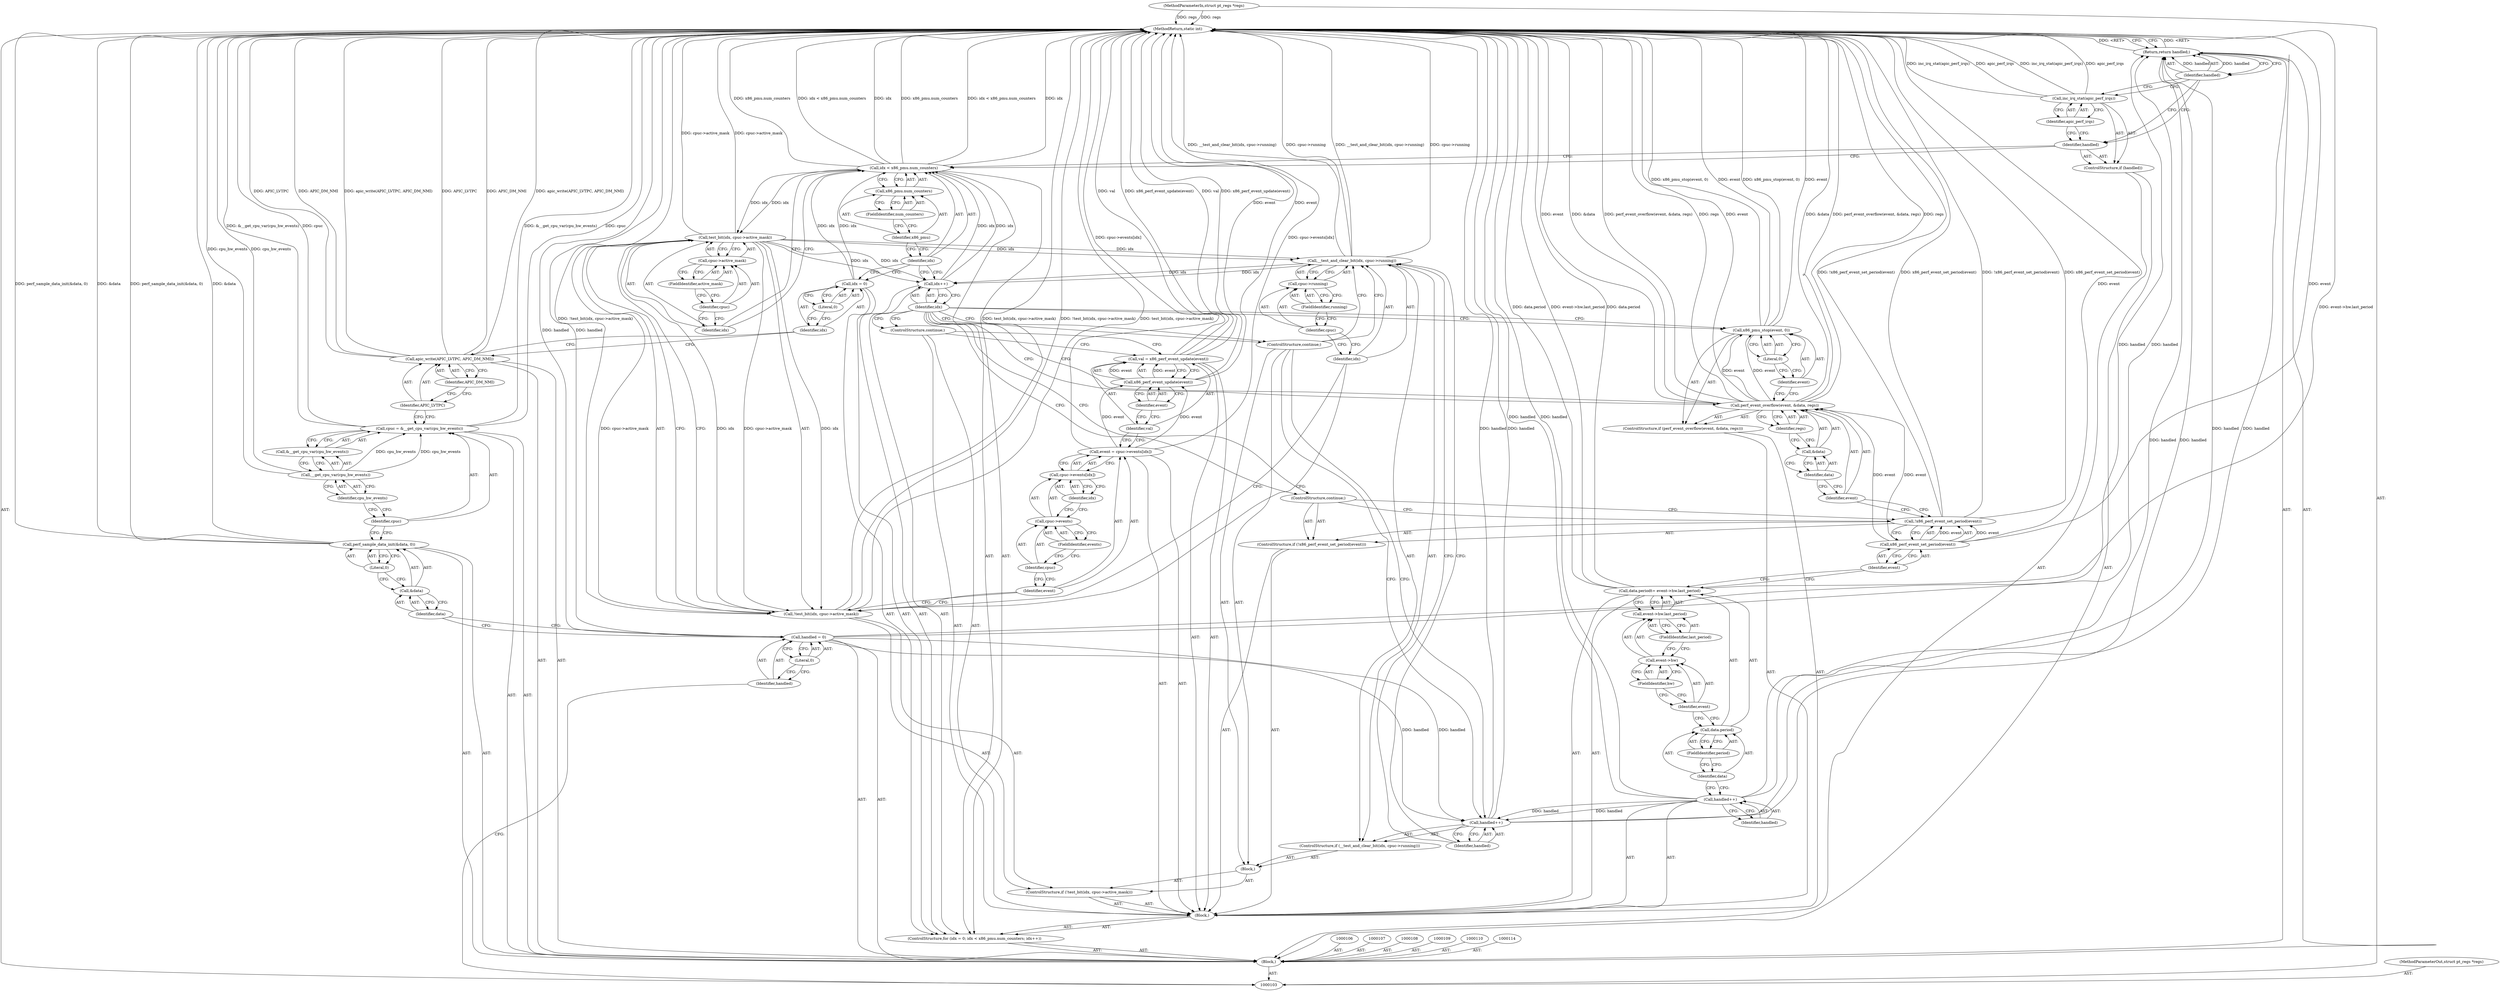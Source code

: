 digraph "0_linux_a8b0ca17b80e92faab46ee7179ba9e99ccb61233_45" {
"1000199" [label="(MethodReturn,static int)"];
"1000104" [label="(MethodParameterIn,struct pt_regs *regs)"];
"1000294" [label="(MethodParameterOut,struct pt_regs *regs)"];
"1000119" [label="(Call,cpuc = &__get_cpu_var(cpu_hw_events))"];
"1000120" [label="(Identifier,cpuc)"];
"1000123" [label="(Identifier,cpu_hw_events)"];
"1000121" [label="(Call,&__get_cpu_var(cpu_hw_events))"];
"1000122" [label="(Call,__get_cpu_var(cpu_hw_events))"];
"1000105" [label="(Block,)"];
"1000124" [label="(Call,apic_write(APIC_LVTPC, APIC_DM_NMI))"];
"1000125" [label="(Identifier,APIC_LVTPC)"];
"1000126" [label="(Identifier,APIC_DM_NMI)"];
"1000127" [label="(ControlStructure,for (idx = 0; idx < x86_pmu.num_counters; idx++))"];
"1000130" [label="(Literal,0)"];
"1000131" [label="(Call,idx < x86_pmu.num_counters)"];
"1000132" [label="(Identifier,idx)"];
"1000133" [label="(Call,x86_pmu.num_counters)"];
"1000134" [label="(Identifier,x86_pmu)"];
"1000135" [label="(FieldIdentifier,num_counters)"];
"1000136" [label="(Call,idx++)"];
"1000137" [label="(Identifier,idx)"];
"1000138" [label="(Block,)"];
"1000128" [label="(Call,idx = 0)"];
"1000129" [label="(Identifier,idx)"];
"1000142" [label="(Identifier,idx)"];
"1000139" [label="(ControlStructure,if (!test_bit(idx, cpuc->active_mask)))"];
"1000143" [label="(Call,cpuc->active_mask)"];
"1000144" [label="(Identifier,cpuc)"];
"1000145" [label="(FieldIdentifier,active_mask)"];
"1000146" [label="(Block,)"];
"1000140" [label="(Call,!test_bit(idx, cpuc->active_mask))"];
"1000141" [label="(Call,test_bit(idx, cpuc->active_mask))"];
"1000149" [label="(Identifier,idx)"];
"1000147" [label="(ControlStructure,if (__test_and_clear_bit(idx, cpuc->running)))"];
"1000150" [label="(Call,cpuc->running)"];
"1000151" [label="(Identifier,cpuc)"];
"1000152" [label="(FieldIdentifier,running)"];
"1000148" [label="(Call,__test_and_clear_bit(idx, cpuc->running))"];
"1000153" [label="(Call,handled++)"];
"1000154" [label="(Identifier,handled)"];
"1000155" [label="(ControlStructure,continue;)"];
"1000158" [label="(Call,cpuc->events[idx])"];
"1000159" [label="(Call,cpuc->events)"];
"1000160" [label="(Identifier,cpuc)"];
"1000161" [label="(FieldIdentifier,events)"];
"1000156" [label="(Call,event = cpuc->events[idx])"];
"1000157" [label="(Identifier,event)"];
"1000162" [label="(Identifier,idx)"];
"1000163" [label="(Call,val = x86_perf_event_update(event))"];
"1000164" [label="(Identifier,val)"];
"1000166" [label="(Identifier,event)"];
"1000165" [label="(Call,x86_perf_event_update(event))"];
"1000167" [label="(ControlStructure,continue;)"];
"1000168" [label="(Call,handled++)"];
"1000169" [label="(Identifier,handled)"];
"1000174" [label="(Call,event->hw.last_period)"];
"1000175" [label="(Call,event->hw)"];
"1000176" [label="(Identifier,event)"];
"1000170" [label="(Call,data.period\t= event->hw.last_period)"];
"1000171" [label="(Call,data.period)"];
"1000172" [label="(Identifier,data)"];
"1000177" [label="(FieldIdentifier,hw)"];
"1000178" [label="(FieldIdentifier,last_period)"];
"1000173" [label="(FieldIdentifier,period)"];
"1000179" [label="(ControlStructure,if (!x86_perf_event_set_period(event)))"];
"1000182" [label="(Identifier,event)"];
"1000180" [label="(Call,!x86_perf_event_set_period(event))"];
"1000181" [label="(Call,x86_perf_event_set_period(event))"];
"1000183" [label="(ControlStructure,continue;)"];
"1000184" [label="(ControlStructure,if (perf_event_overflow(event, &data, regs)))"];
"1000186" [label="(Identifier,event)"];
"1000187" [label="(Call,&data)"];
"1000188" [label="(Identifier,data)"];
"1000189" [label="(Identifier,regs)"];
"1000185" [label="(Call,perf_event_overflow(event, &data, regs))"];
"1000191" [label="(Identifier,event)"];
"1000192" [label="(Literal,0)"];
"1000190" [label="(Call,x86_pmu_stop(event, 0))"];
"1000193" [label="(ControlStructure,if (handled))"];
"1000194" [label="(Identifier,handled)"];
"1000196" [label="(Identifier,apic_perf_irqs)"];
"1000195" [label="(Call,inc_irq_stat(apic_perf_irqs))"];
"1000197" [label="(Return,return handled;)"];
"1000198" [label="(Identifier,handled)"];
"1000111" [label="(Call,handled = 0)"];
"1000112" [label="(Identifier,handled)"];
"1000113" [label="(Literal,0)"];
"1000115" [label="(Call,perf_sample_data_init(&data, 0))"];
"1000116" [label="(Call,&data)"];
"1000117" [label="(Identifier,data)"];
"1000118" [label="(Literal,0)"];
"1000199" -> "1000103"  [label="AST: "];
"1000199" -> "1000197"  [label="CFG: "];
"1000197" -> "1000199"  [label="DDG: <RET>"];
"1000181" -> "1000199"  [label="DDG: event"];
"1000185" -> "1000199"  [label="DDG: &data"];
"1000185" -> "1000199"  [label="DDG: perf_event_overflow(event, &data, regs)"];
"1000185" -> "1000199"  [label="DDG: regs"];
"1000185" -> "1000199"  [label="DDG: event"];
"1000124" -> "1000199"  [label="DDG: APIC_LVTPC"];
"1000124" -> "1000199"  [label="DDG: APIC_DM_NMI"];
"1000124" -> "1000199"  [label="DDG: apic_write(APIC_LVTPC, APIC_DM_NMI)"];
"1000104" -> "1000199"  [label="DDG: regs"];
"1000156" -> "1000199"  [label="DDG: cpuc->events[idx]"];
"1000180" -> "1000199"  [label="DDG: x86_perf_event_set_period(event)"];
"1000180" -> "1000199"  [label="DDG: !x86_perf_event_set_period(event)"];
"1000148" -> "1000199"  [label="DDG: __test_and_clear_bit(idx, cpuc->running)"];
"1000148" -> "1000199"  [label="DDG: cpuc->running"];
"1000153" -> "1000199"  [label="DDG: handled"];
"1000119" -> "1000199"  [label="DDG: cpuc"];
"1000119" -> "1000199"  [label="DDG: &__get_cpu_var(cpu_hw_events)"];
"1000170" -> "1000199"  [label="DDG: event->hw.last_period"];
"1000170" -> "1000199"  [label="DDG: data.period"];
"1000163" -> "1000199"  [label="DDG: val"];
"1000163" -> "1000199"  [label="DDG: x86_perf_event_update(event)"];
"1000168" -> "1000199"  [label="DDG: handled"];
"1000190" -> "1000199"  [label="DDG: x86_pmu_stop(event, 0)"];
"1000190" -> "1000199"  [label="DDG: event"];
"1000122" -> "1000199"  [label="DDG: cpu_hw_events"];
"1000131" -> "1000199"  [label="DDG: idx"];
"1000131" -> "1000199"  [label="DDG: x86_pmu.num_counters"];
"1000131" -> "1000199"  [label="DDG: idx < x86_pmu.num_counters"];
"1000140" -> "1000199"  [label="DDG: test_bit(idx, cpuc->active_mask)"];
"1000140" -> "1000199"  [label="DDG: !test_bit(idx, cpuc->active_mask)"];
"1000165" -> "1000199"  [label="DDG: event"];
"1000195" -> "1000199"  [label="DDG: inc_irq_stat(apic_perf_irqs)"];
"1000195" -> "1000199"  [label="DDG: apic_perf_irqs"];
"1000115" -> "1000199"  [label="DDG: perf_sample_data_init(&data, 0)"];
"1000115" -> "1000199"  [label="DDG: &data"];
"1000111" -> "1000199"  [label="DDG: handled"];
"1000141" -> "1000199"  [label="DDG: cpuc->active_mask"];
"1000104" -> "1000103"  [label="AST: "];
"1000104" -> "1000199"  [label="DDG: regs"];
"1000294" -> "1000103"  [label="AST: "];
"1000119" -> "1000105"  [label="AST: "];
"1000119" -> "1000121"  [label="CFG: "];
"1000120" -> "1000119"  [label="AST: "];
"1000121" -> "1000119"  [label="AST: "];
"1000125" -> "1000119"  [label="CFG: "];
"1000119" -> "1000199"  [label="DDG: cpuc"];
"1000119" -> "1000199"  [label="DDG: &__get_cpu_var(cpu_hw_events)"];
"1000122" -> "1000119"  [label="DDG: cpu_hw_events"];
"1000120" -> "1000119"  [label="AST: "];
"1000120" -> "1000115"  [label="CFG: "];
"1000123" -> "1000120"  [label="CFG: "];
"1000123" -> "1000122"  [label="AST: "];
"1000123" -> "1000120"  [label="CFG: "];
"1000122" -> "1000123"  [label="CFG: "];
"1000121" -> "1000119"  [label="AST: "];
"1000121" -> "1000122"  [label="CFG: "];
"1000122" -> "1000121"  [label="AST: "];
"1000119" -> "1000121"  [label="CFG: "];
"1000122" -> "1000121"  [label="AST: "];
"1000122" -> "1000123"  [label="CFG: "];
"1000123" -> "1000122"  [label="AST: "];
"1000121" -> "1000122"  [label="CFG: "];
"1000122" -> "1000199"  [label="DDG: cpu_hw_events"];
"1000122" -> "1000119"  [label="DDG: cpu_hw_events"];
"1000105" -> "1000103"  [label="AST: "];
"1000106" -> "1000105"  [label="AST: "];
"1000107" -> "1000105"  [label="AST: "];
"1000108" -> "1000105"  [label="AST: "];
"1000109" -> "1000105"  [label="AST: "];
"1000110" -> "1000105"  [label="AST: "];
"1000111" -> "1000105"  [label="AST: "];
"1000114" -> "1000105"  [label="AST: "];
"1000115" -> "1000105"  [label="AST: "];
"1000119" -> "1000105"  [label="AST: "];
"1000124" -> "1000105"  [label="AST: "];
"1000127" -> "1000105"  [label="AST: "];
"1000193" -> "1000105"  [label="AST: "];
"1000197" -> "1000105"  [label="AST: "];
"1000124" -> "1000105"  [label="AST: "];
"1000124" -> "1000126"  [label="CFG: "];
"1000125" -> "1000124"  [label="AST: "];
"1000126" -> "1000124"  [label="AST: "];
"1000129" -> "1000124"  [label="CFG: "];
"1000124" -> "1000199"  [label="DDG: APIC_LVTPC"];
"1000124" -> "1000199"  [label="DDG: APIC_DM_NMI"];
"1000124" -> "1000199"  [label="DDG: apic_write(APIC_LVTPC, APIC_DM_NMI)"];
"1000125" -> "1000124"  [label="AST: "];
"1000125" -> "1000119"  [label="CFG: "];
"1000126" -> "1000125"  [label="CFG: "];
"1000126" -> "1000124"  [label="AST: "];
"1000126" -> "1000125"  [label="CFG: "];
"1000124" -> "1000126"  [label="CFG: "];
"1000127" -> "1000105"  [label="AST: "];
"1000128" -> "1000127"  [label="AST: "];
"1000131" -> "1000127"  [label="AST: "];
"1000136" -> "1000127"  [label="AST: "];
"1000138" -> "1000127"  [label="AST: "];
"1000130" -> "1000128"  [label="AST: "];
"1000130" -> "1000129"  [label="CFG: "];
"1000128" -> "1000130"  [label="CFG: "];
"1000131" -> "1000127"  [label="AST: "];
"1000131" -> "1000133"  [label="CFG: "];
"1000132" -> "1000131"  [label="AST: "];
"1000133" -> "1000131"  [label="AST: "];
"1000142" -> "1000131"  [label="CFG: "];
"1000194" -> "1000131"  [label="CFG: "];
"1000131" -> "1000199"  [label="DDG: idx"];
"1000131" -> "1000199"  [label="DDG: x86_pmu.num_counters"];
"1000131" -> "1000199"  [label="DDG: idx < x86_pmu.num_counters"];
"1000128" -> "1000131"  [label="DDG: idx"];
"1000136" -> "1000131"  [label="DDG: idx"];
"1000131" -> "1000141"  [label="DDG: idx"];
"1000132" -> "1000131"  [label="AST: "];
"1000132" -> "1000128"  [label="CFG: "];
"1000132" -> "1000136"  [label="CFG: "];
"1000134" -> "1000132"  [label="CFG: "];
"1000133" -> "1000131"  [label="AST: "];
"1000133" -> "1000135"  [label="CFG: "];
"1000134" -> "1000133"  [label="AST: "];
"1000135" -> "1000133"  [label="AST: "];
"1000131" -> "1000133"  [label="CFG: "];
"1000134" -> "1000133"  [label="AST: "];
"1000134" -> "1000132"  [label="CFG: "];
"1000135" -> "1000134"  [label="CFG: "];
"1000135" -> "1000133"  [label="AST: "];
"1000135" -> "1000134"  [label="CFG: "];
"1000133" -> "1000135"  [label="CFG: "];
"1000136" -> "1000127"  [label="AST: "];
"1000136" -> "1000137"  [label="CFG: "];
"1000137" -> "1000136"  [label="AST: "];
"1000132" -> "1000136"  [label="CFG: "];
"1000136" -> "1000131"  [label="DDG: idx"];
"1000141" -> "1000136"  [label="DDG: idx"];
"1000148" -> "1000136"  [label="DDG: idx"];
"1000137" -> "1000136"  [label="AST: "];
"1000137" -> "1000155"  [label="CFG: "];
"1000137" -> "1000167"  [label="CFG: "];
"1000137" -> "1000183"  [label="CFG: "];
"1000137" -> "1000190"  [label="CFG: "];
"1000137" -> "1000185"  [label="CFG: "];
"1000136" -> "1000137"  [label="CFG: "];
"1000138" -> "1000127"  [label="AST: "];
"1000139" -> "1000138"  [label="AST: "];
"1000156" -> "1000138"  [label="AST: "];
"1000163" -> "1000138"  [label="AST: "];
"1000167" -> "1000138"  [label="AST: "];
"1000168" -> "1000138"  [label="AST: "];
"1000170" -> "1000138"  [label="AST: "];
"1000179" -> "1000138"  [label="AST: "];
"1000184" -> "1000138"  [label="AST: "];
"1000128" -> "1000127"  [label="AST: "];
"1000128" -> "1000130"  [label="CFG: "];
"1000129" -> "1000128"  [label="AST: "];
"1000130" -> "1000128"  [label="AST: "];
"1000132" -> "1000128"  [label="CFG: "];
"1000128" -> "1000131"  [label="DDG: idx"];
"1000129" -> "1000128"  [label="AST: "];
"1000129" -> "1000124"  [label="CFG: "];
"1000130" -> "1000129"  [label="CFG: "];
"1000142" -> "1000141"  [label="AST: "];
"1000142" -> "1000131"  [label="CFG: "];
"1000144" -> "1000142"  [label="CFG: "];
"1000139" -> "1000138"  [label="AST: "];
"1000140" -> "1000139"  [label="AST: "];
"1000146" -> "1000139"  [label="AST: "];
"1000143" -> "1000141"  [label="AST: "];
"1000143" -> "1000145"  [label="CFG: "];
"1000144" -> "1000143"  [label="AST: "];
"1000145" -> "1000143"  [label="AST: "];
"1000141" -> "1000143"  [label="CFG: "];
"1000144" -> "1000143"  [label="AST: "];
"1000144" -> "1000142"  [label="CFG: "];
"1000145" -> "1000144"  [label="CFG: "];
"1000145" -> "1000143"  [label="AST: "];
"1000145" -> "1000144"  [label="CFG: "];
"1000143" -> "1000145"  [label="CFG: "];
"1000146" -> "1000139"  [label="AST: "];
"1000147" -> "1000146"  [label="AST: "];
"1000155" -> "1000146"  [label="AST: "];
"1000140" -> "1000139"  [label="AST: "];
"1000140" -> "1000141"  [label="CFG: "];
"1000141" -> "1000140"  [label="AST: "];
"1000149" -> "1000140"  [label="CFG: "];
"1000157" -> "1000140"  [label="CFG: "];
"1000140" -> "1000199"  [label="DDG: test_bit(idx, cpuc->active_mask)"];
"1000140" -> "1000199"  [label="DDG: !test_bit(idx, cpuc->active_mask)"];
"1000141" -> "1000140"  [label="DDG: idx"];
"1000141" -> "1000140"  [label="DDG: cpuc->active_mask"];
"1000141" -> "1000140"  [label="AST: "];
"1000141" -> "1000143"  [label="CFG: "];
"1000142" -> "1000141"  [label="AST: "];
"1000143" -> "1000141"  [label="AST: "];
"1000140" -> "1000141"  [label="CFG: "];
"1000141" -> "1000199"  [label="DDG: cpuc->active_mask"];
"1000141" -> "1000136"  [label="DDG: idx"];
"1000141" -> "1000140"  [label="DDG: idx"];
"1000141" -> "1000140"  [label="DDG: cpuc->active_mask"];
"1000131" -> "1000141"  [label="DDG: idx"];
"1000141" -> "1000148"  [label="DDG: idx"];
"1000149" -> "1000148"  [label="AST: "];
"1000149" -> "1000140"  [label="CFG: "];
"1000151" -> "1000149"  [label="CFG: "];
"1000147" -> "1000146"  [label="AST: "];
"1000148" -> "1000147"  [label="AST: "];
"1000153" -> "1000147"  [label="AST: "];
"1000150" -> "1000148"  [label="AST: "];
"1000150" -> "1000152"  [label="CFG: "];
"1000151" -> "1000150"  [label="AST: "];
"1000152" -> "1000150"  [label="AST: "];
"1000148" -> "1000150"  [label="CFG: "];
"1000151" -> "1000150"  [label="AST: "];
"1000151" -> "1000149"  [label="CFG: "];
"1000152" -> "1000151"  [label="CFG: "];
"1000152" -> "1000150"  [label="AST: "];
"1000152" -> "1000151"  [label="CFG: "];
"1000150" -> "1000152"  [label="CFG: "];
"1000148" -> "1000147"  [label="AST: "];
"1000148" -> "1000150"  [label="CFG: "];
"1000149" -> "1000148"  [label="AST: "];
"1000150" -> "1000148"  [label="AST: "];
"1000154" -> "1000148"  [label="CFG: "];
"1000155" -> "1000148"  [label="CFG: "];
"1000148" -> "1000199"  [label="DDG: __test_and_clear_bit(idx, cpuc->running)"];
"1000148" -> "1000199"  [label="DDG: cpuc->running"];
"1000148" -> "1000136"  [label="DDG: idx"];
"1000141" -> "1000148"  [label="DDG: idx"];
"1000153" -> "1000147"  [label="AST: "];
"1000153" -> "1000154"  [label="CFG: "];
"1000154" -> "1000153"  [label="AST: "];
"1000155" -> "1000153"  [label="CFG: "];
"1000153" -> "1000199"  [label="DDG: handled"];
"1000168" -> "1000153"  [label="DDG: handled"];
"1000111" -> "1000153"  [label="DDG: handled"];
"1000153" -> "1000197"  [label="DDG: handled"];
"1000154" -> "1000153"  [label="AST: "];
"1000154" -> "1000148"  [label="CFG: "];
"1000153" -> "1000154"  [label="CFG: "];
"1000155" -> "1000146"  [label="AST: "];
"1000155" -> "1000153"  [label="CFG: "];
"1000155" -> "1000148"  [label="CFG: "];
"1000137" -> "1000155"  [label="CFG: "];
"1000158" -> "1000156"  [label="AST: "];
"1000158" -> "1000162"  [label="CFG: "];
"1000159" -> "1000158"  [label="AST: "];
"1000162" -> "1000158"  [label="AST: "];
"1000156" -> "1000158"  [label="CFG: "];
"1000159" -> "1000158"  [label="AST: "];
"1000159" -> "1000161"  [label="CFG: "];
"1000160" -> "1000159"  [label="AST: "];
"1000161" -> "1000159"  [label="AST: "];
"1000162" -> "1000159"  [label="CFG: "];
"1000160" -> "1000159"  [label="AST: "];
"1000160" -> "1000157"  [label="CFG: "];
"1000161" -> "1000160"  [label="CFG: "];
"1000161" -> "1000159"  [label="AST: "];
"1000161" -> "1000160"  [label="CFG: "];
"1000159" -> "1000161"  [label="CFG: "];
"1000156" -> "1000138"  [label="AST: "];
"1000156" -> "1000158"  [label="CFG: "];
"1000157" -> "1000156"  [label="AST: "];
"1000158" -> "1000156"  [label="AST: "];
"1000164" -> "1000156"  [label="CFG: "];
"1000156" -> "1000199"  [label="DDG: cpuc->events[idx]"];
"1000156" -> "1000165"  [label="DDG: event"];
"1000157" -> "1000156"  [label="AST: "];
"1000157" -> "1000140"  [label="CFG: "];
"1000160" -> "1000157"  [label="CFG: "];
"1000162" -> "1000158"  [label="AST: "];
"1000162" -> "1000159"  [label="CFG: "];
"1000158" -> "1000162"  [label="CFG: "];
"1000163" -> "1000138"  [label="AST: "];
"1000163" -> "1000165"  [label="CFG: "];
"1000164" -> "1000163"  [label="AST: "];
"1000165" -> "1000163"  [label="AST: "];
"1000167" -> "1000163"  [label="CFG: "];
"1000163" -> "1000199"  [label="DDG: val"];
"1000163" -> "1000199"  [label="DDG: x86_perf_event_update(event)"];
"1000165" -> "1000163"  [label="DDG: event"];
"1000164" -> "1000163"  [label="AST: "];
"1000164" -> "1000156"  [label="CFG: "];
"1000166" -> "1000164"  [label="CFG: "];
"1000166" -> "1000165"  [label="AST: "];
"1000166" -> "1000164"  [label="CFG: "];
"1000165" -> "1000166"  [label="CFG: "];
"1000165" -> "1000163"  [label="AST: "];
"1000165" -> "1000166"  [label="CFG: "];
"1000166" -> "1000165"  [label="AST: "];
"1000163" -> "1000165"  [label="CFG: "];
"1000165" -> "1000199"  [label="DDG: event"];
"1000165" -> "1000163"  [label="DDG: event"];
"1000156" -> "1000165"  [label="DDG: event"];
"1000167" -> "1000138"  [label="AST: "];
"1000167" -> "1000163"  [label="CFG: "];
"1000137" -> "1000167"  [label="CFG: "];
"1000168" -> "1000138"  [label="AST: "];
"1000168" -> "1000169"  [label="CFG: "];
"1000169" -> "1000168"  [label="AST: "];
"1000172" -> "1000168"  [label="CFG: "];
"1000168" -> "1000199"  [label="DDG: handled"];
"1000168" -> "1000153"  [label="DDG: handled"];
"1000168" -> "1000197"  [label="DDG: handled"];
"1000169" -> "1000168"  [label="AST: "];
"1000168" -> "1000169"  [label="CFG: "];
"1000174" -> "1000170"  [label="AST: "];
"1000174" -> "1000178"  [label="CFG: "];
"1000175" -> "1000174"  [label="AST: "];
"1000178" -> "1000174"  [label="AST: "];
"1000170" -> "1000174"  [label="CFG: "];
"1000175" -> "1000174"  [label="AST: "];
"1000175" -> "1000177"  [label="CFG: "];
"1000176" -> "1000175"  [label="AST: "];
"1000177" -> "1000175"  [label="AST: "];
"1000178" -> "1000175"  [label="CFG: "];
"1000176" -> "1000175"  [label="AST: "];
"1000176" -> "1000171"  [label="CFG: "];
"1000177" -> "1000176"  [label="CFG: "];
"1000170" -> "1000138"  [label="AST: "];
"1000170" -> "1000174"  [label="CFG: "];
"1000171" -> "1000170"  [label="AST: "];
"1000174" -> "1000170"  [label="AST: "];
"1000182" -> "1000170"  [label="CFG: "];
"1000170" -> "1000199"  [label="DDG: event->hw.last_period"];
"1000170" -> "1000199"  [label="DDG: data.period"];
"1000171" -> "1000170"  [label="AST: "];
"1000171" -> "1000173"  [label="CFG: "];
"1000172" -> "1000171"  [label="AST: "];
"1000173" -> "1000171"  [label="AST: "];
"1000176" -> "1000171"  [label="CFG: "];
"1000172" -> "1000171"  [label="AST: "];
"1000172" -> "1000168"  [label="CFG: "];
"1000173" -> "1000172"  [label="CFG: "];
"1000177" -> "1000175"  [label="AST: "];
"1000177" -> "1000176"  [label="CFG: "];
"1000175" -> "1000177"  [label="CFG: "];
"1000178" -> "1000174"  [label="AST: "];
"1000178" -> "1000175"  [label="CFG: "];
"1000174" -> "1000178"  [label="CFG: "];
"1000173" -> "1000171"  [label="AST: "];
"1000173" -> "1000172"  [label="CFG: "];
"1000171" -> "1000173"  [label="CFG: "];
"1000179" -> "1000138"  [label="AST: "];
"1000180" -> "1000179"  [label="AST: "];
"1000183" -> "1000179"  [label="AST: "];
"1000182" -> "1000181"  [label="AST: "];
"1000182" -> "1000170"  [label="CFG: "];
"1000181" -> "1000182"  [label="CFG: "];
"1000180" -> "1000179"  [label="AST: "];
"1000180" -> "1000181"  [label="CFG: "];
"1000181" -> "1000180"  [label="AST: "];
"1000183" -> "1000180"  [label="CFG: "];
"1000186" -> "1000180"  [label="CFG: "];
"1000180" -> "1000199"  [label="DDG: x86_perf_event_set_period(event)"];
"1000180" -> "1000199"  [label="DDG: !x86_perf_event_set_period(event)"];
"1000181" -> "1000180"  [label="DDG: event"];
"1000181" -> "1000180"  [label="AST: "];
"1000181" -> "1000182"  [label="CFG: "];
"1000182" -> "1000181"  [label="AST: "];
"1000180" -> "1000181"  [label="CFG: "];
"1000181" -> "1000199"  [label="DDG: event"];
"1000181" -> "1000180"  [label="DDG: event"];
"1000181" -> "1000185"  [label="DDG: event"];
"1000183" -> "1000179"  [label="AST: "];
"1000183" -> "1000180"  [label="CFG: "];
"1000137" -> "1000183"  [label="CFG: "];
"1000184" -> "1000138"  [label="AST: "];
"1000185" -> "1000184"  [label="AST: "];
"1000190" -> "1000184"  [label="AST: "];
"1000186" -> "1000185"  [label="AST: "];
"1000186" -> "1000180"  [label="CFG: "];
"1000188" -> "1000186"  [label="CFG: "];
"1000187" -> "1000185"  [label="AST: "];
"1000187" -> "1000188"  [label="CFG: "];
"1000188" -> "1000187"  [label="AST: "];
"1000189" -> "1000187"  [label="CFG: "];
"1000188" -> "1000187"  [label="AST: "];
"1000188" -> "1000186"  [label="CFG: "];
"1000187" -> "1000188"  [label="CFG: "];
"1000189" -> "1000185"  [label="AST: "];
"1000189" -> "1000187"  [label="CFG: "];
"1000185" -> "1000189"  [label="CFG: "];
"1000185" -> "1000184"  [label="AST: "];
"1000185" -> "1000189"  [label="CFG: "];
"1000186" -> "1000185"  [label="AST: "];
"1000187" -> "1000185"  [label="AST: "];
"1000189" -> "1000185"  [label="AST: "];
"1000191" -> "1000185"  [label="CFG: "];
"1000137" -> "1000185"  [label="CFG: "];
"1000185" -> "1000199"  [label="DDG: &data"];
"1000185" -> "1000199"  [label="DDG: perf_event_overflow(event, &data, regs)"];
"1000185" -> "1000199"  [label="DDG: regs"];
"1000185" -> "1000199"  [label="DDG: event"];
"1000181" -> "1000185"  [label="DDG: event"];
"1000185" -> "1000190"  [label="DDG: event"];
"1000191" -> "1000190"  [label="AST: "];
"1000191" -> "1000185"  [label="CFG: "];
"1000192" -> "1000191"  [label="CFG: "];
"1000192" -> "1000190"  [label="AST: "];
"1000192" -> "1000191"  [label="CFG: "];
"1000190" -> "1000192"  [label="CFG: "];
"1000190" -> "1000184"  [label="AST: "];
"1000190" -> "1000192"  [label="CFG: "];
"1000191" -> "1000190"  [label="AST: "];
"1000192" -> "1000190"  [label="AST: "];
"1000137" -> "1000190"  [label="CFG: "];
"1000190" -> "1000199"  [label="DDG: x86_pmu_stop(event, 0)"];
"1000190" -> "1000199"  [label="DDG: event"];
"1000185" -> "1000190"  [label="DDG: event"];
"1000193" -> "1000105"  [label="AST: "];
"1000194" -> "1000193"  [label="AST: "];
"1000195" -> "1000193"  [label="AST: "];
"1000194" -> "1000193"  [label="AST: "];
"1000194" -> "1000131"  [label="CFG: "];
"1000196" -> "1000194"  [label="CFG: "];
"1000198" -> "1000194"  [label="CFG: "];
"1000196" -> "1000195"  [label="AST: "];
"1000196" -> "1000194"  [label="CFG: "];
"1000195" -> "1000196"  [label="CFG: "];
"1000195" -> "1000193"  [label="AST: "];
"1000195" -> "1000196"  [label="CFG: "];
"1000196" -> "1000195"  [label="AST: "];
"1000198" -> "1000195"  [label="CFG: "];
"1000195" -> "1000199"  [label="DDG: inc_irq_stat(apic_perf_irqs)"];
"1000195" -> "1000199"  [label="DDG: apic_perf_irqs"];
"1000197" -> "1000105"  [label="AST: "];
"1000197" -> "1000198"  [label="CFG: "];
"1000198" -> "1000197"  [label="AST: "];
"1000199" -> "1000197"  [label="CFG: "];
"1000197" -> "1000199"  [label="DDG: <RET>"];
"1000198" -> "1000197"  [label="DDG: handled"];
"1000168" -> "1000197"  [label="DDG: handled"];
"1000111" -> "1000197"  [label="DDG: handled"];
"1000153" -> "1000197"  [label="DDG: handled"];
"1000198" -> "1000197"  [label="AST: "];
"1000198" -> "1000195"  [label="CFG: "];
"1000198" -> "1000194"  [label="CFG: "];
"1000197" -> "1000198"  [label="CFG: "];
"1000198" -> "1000197"  [label="DDG: handled"];
"1000111" -> "1000105"  [label="AST: "];
"1000111" -> "1000113"  [label="CFG: "];
"1000112" -> "1000111"  [label="AST: "];
"1000113" -> "1000111"  [label="AST: "];
"1000117" -> "1000111"  [label="CFG: "];
"1000111" -> "1000199"  [label="DDG: handled"];
"1000111" -> "1000153"  [label="DDG: handled"];
"1000111" -> "1000197"  [label="DDG: handled"];
"1000112" -> "1000111"  [label="AST: "];
"1000112" -> "1000103"  [label="CFG: "];
"1000113" -> "1000112"  [label="CFG: "];
"1000113" -> "1000111"  [label="AST: "];
"1000113" -> "1000112"  [label="CFG: "];
"1000111" -> "1000113"  [label="CFG: "];
"1000115" -> "1000105"  [label="AST: "];
"1000115" -> "1000118"  [label="CFG: "];
"1000116" -> "1000115"  [label="AST: "];
"1000118" -> "1000115"  [label="AST: "];
"1000120" -> "1000115"  [label="CFG: "];
"1000115" -> "1000199"  [label="DDG: perf_sample_data_init(&data, 0)"];
"1000115" -> "1000199"  [label="DDG: &data"];
"1000116" -> "1000115"  [label="AST: "];
"1000116" -> "1000117"  [label="CFG: "];
"1000117" -> "1000116"  [label="AST: "];
"1000118" -> "1000116"  [label="CFG: "];
"1000117" -> "1000116"  [label="AST: "];
"1000117" -> "1000111"  [label="CFG: "];
"1000116" -> "1000117"  [label="CFG: "];
"1000118" -> "1000115"  [label="AST: "];
"1000118" -> "1000116"  [label="CFG: "];
"1000115" -> "1000118"  [label="CFG: "];
}
